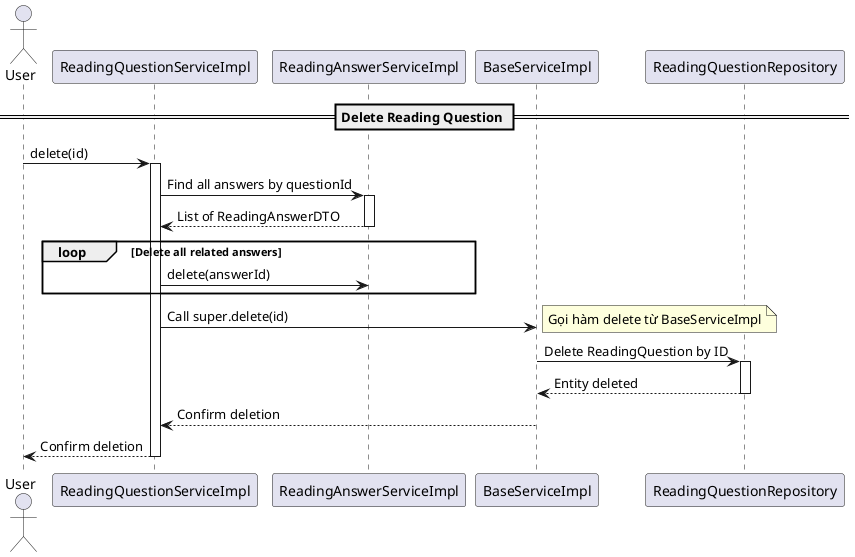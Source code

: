 @startuml DeleteReadingQuestion

actor User
participant "ReadingQuestionServiceImpl" as RQS
participant "ReadingAnswerServiceImpl" as RAS
participant "BaseServiceImpl" as BSI
participant "ReadingQuestionRepository" as RQR

== Delete Reading Question ==
User -> RQS: delete(id)
activate RQS

RQS -> RAS: Find all answers by questionId
activate RAS
RAS --> RQS: List of ReadingAnswerDTO
deactivate RAS

loop Delete all related answers
    RQS -> RAS: delete(answerId)
end

RQS -> BSI: Call super.delete(id)
note right: Gọi hàm delete từ BaseServiceImpl
BSI -> RQR: Delete ReadingQuestion by ID
activate RQR
RQR --> BSI: Entity deleted
deactivate RQR

BSI --> RQS: Confirm deletion
RQS --> User: Confirm deletion
deactivate RQS

@enduml
